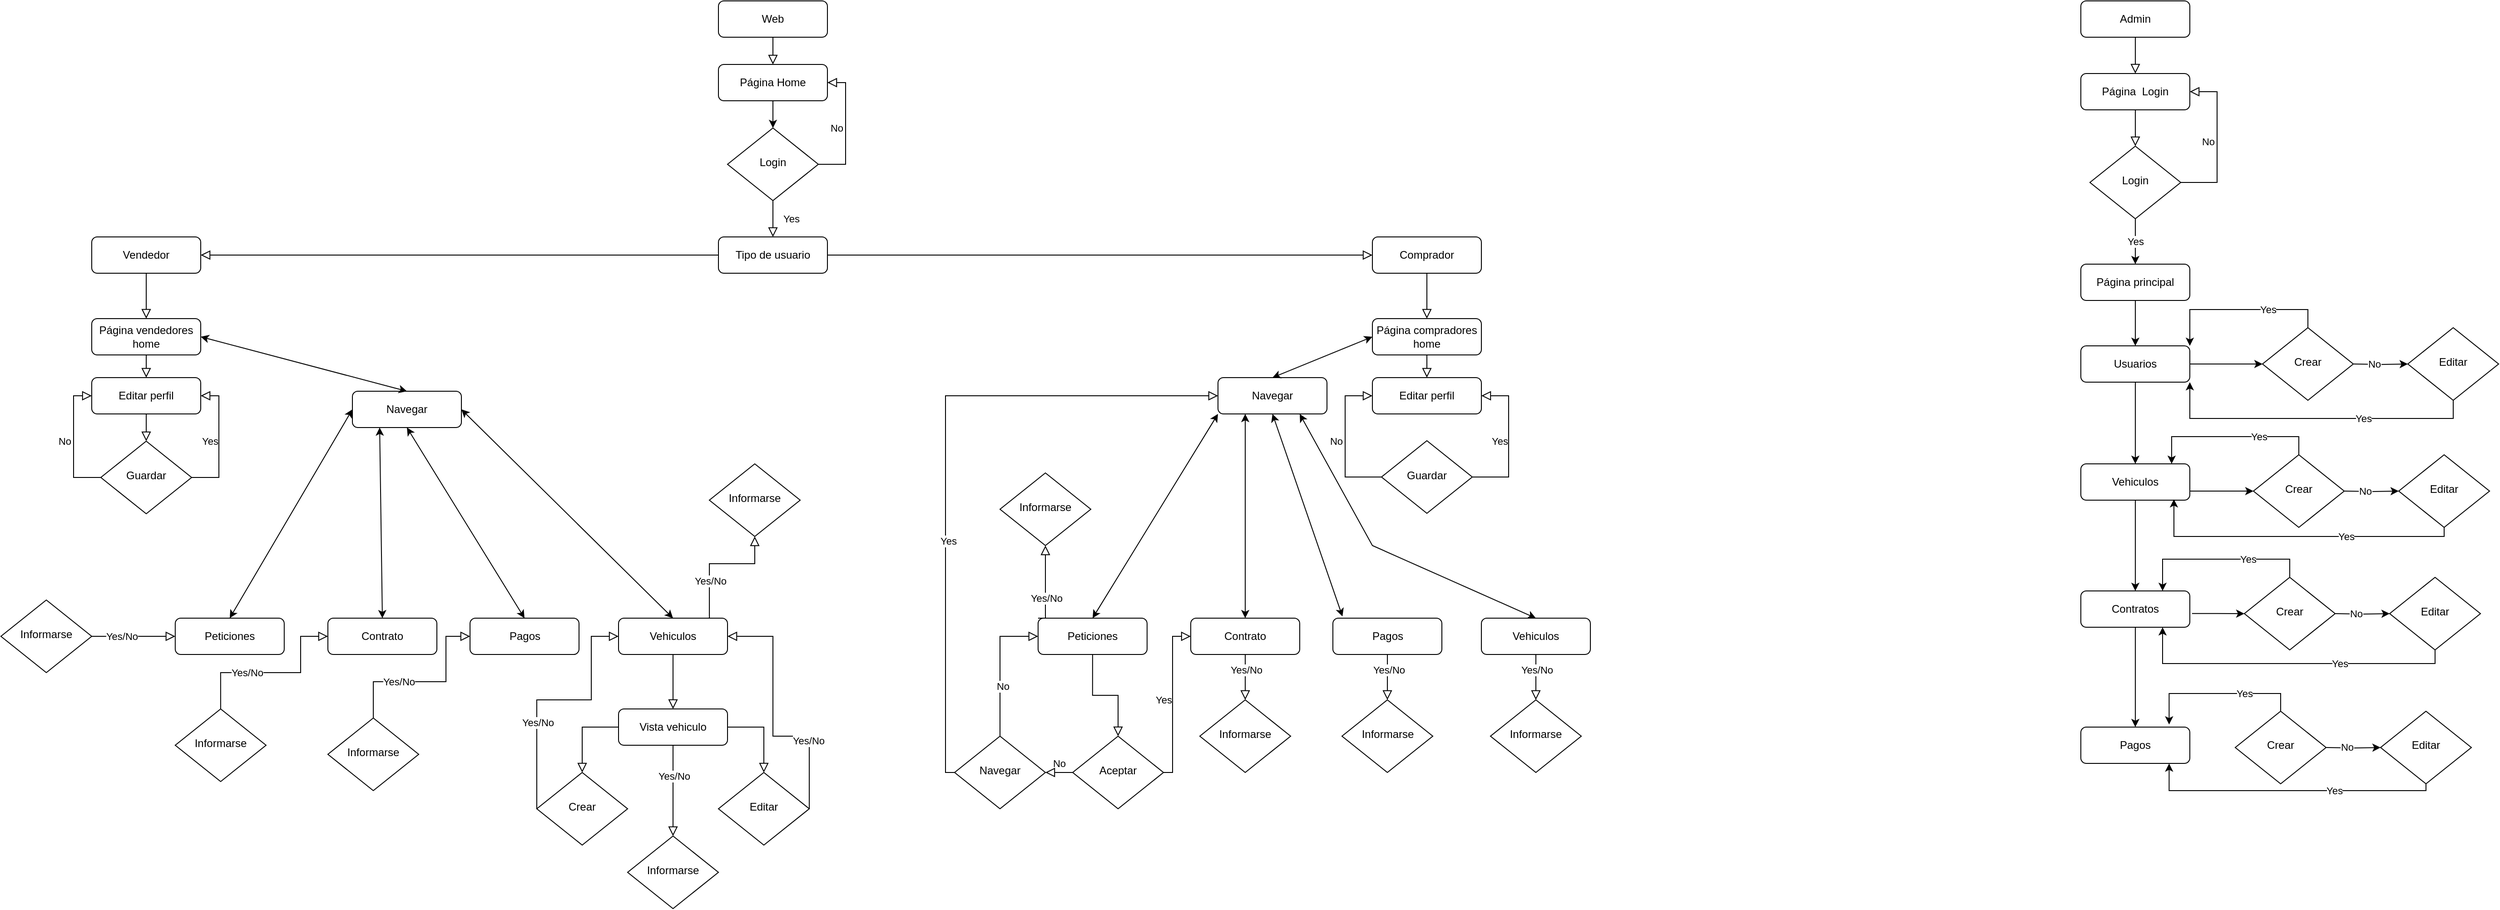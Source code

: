 <mxfile version="19.0.0" type="device"><diagram id="C5RBs43oDa-KdzZeNtuy" name="Page-1"><mxGraphModel dx="3072" dy="1360" grid="1" gridSize="10" guides="1" tooltips="1" connect="1" arrows="1" fold="1" page="1" pageScale="1" pageWidth="827" pageHeight="1169" math="0" shadow="0"><root><mxCell id="WIyWlLk6GJQsqaUBKTNV-0"/><mxCell id="WIyWlLk6GJQsqaUBKTNV-1" parent="WIyWlLk6GJQsqaUBKTNV-0"/><mxCell id="WIyWlLk6GJQsqaUBKTNV-2" value="" style="rounded=0;html=1;jettySize=auto;orthogonalLoop=1;fontSize=11;endArrow=block;endFill=0;endSize=8;strokeWidth=1;shadow=0;labelBackgroundColor=none;edgeStyle=orthogonalEdgeStyle;entryX=0.5;entryY=0;entryDx=0;entryDy=0;" parent="WIyWlLk6GJQsqaUBKTNV-1" source="WIyWlLk6GJQsqaUBKTNV-3" target="P2gaiAlF87GTBDlyhGv6-0" edge="1"><mxGeometry relative="1" as="geometry"><mxPoint x="-550" y="80" as="targetPoint"/><Array as="points"/></mxGeometry></mxCell><mxCell id="WIyWlLk6GJQsqaUBKTNV-3" value="Web" style="rounded=1;whiteSpace=wrap;html=1;fontSize=12;glass=0;strokeWidth=1;shadow=0;" parent="WIyWlLk6GJQsqaUBKTNV-1" vertex="1"><mxGeometry x="-830" y="60" width="120" height="40" as="geometry"/></mxCell><mxCell id="WIyWlLk6GJQsqaUBKTNV-4" value="Yes" style="rounded=0;html=1;jettySize=auto;orthogonalLoop=1;fontSize=11;endArrow=block;endFill=0;endSize=8;strokeWidth=1;shadow=0;labelBackgroundColor=none;edgeStyle=orthogonalEdgeStyle;entryX=0.5;entryY=0;entryDx=0;entryDy=0;" parent="WIyWlLk6GJQsqaUBKTNV-1" source="WIyWlLk6GJQsqaUBKTNV-6" target="WIyWlLk6GJQsqaUBKTNV-7" edge="1"><mxGeometry y="20" relative="1" as="geometry"><mxPoint as="offset"/></mxGeometry></mxCell><mxCell id="WIyWlLk6GJQsqaUBKTNV-5" value="No" style="edgeStyle=orthogonalEdgeStyle;rounded=0;html=1;jettySize=auto;orthogonalLoop=1;fontSize=11;endArrow=block;endFill=0;endSize=8;strokeWidth=1;shadow=0;labelBackgroundColor=none;exitX=1;exitY=0.5;exitDx=0;exitDy=0;entryX=1;entryY=0.5;entryDx=0;entryDy=0;" parent="WIyWlLk6GJQsqaUBKTNV-1" source="WIyWlLk6GJQsqaUBKTNV-6" target="P2gaiAlF87GTBDlyhGv6-0" edge="1"><mxGeometry y="10" relative="1" as="geometry"><mxPoint as="offset"/><mxPoint x="-560" y="160" as="targetPoint"/><Array as="points"><mxPoint x="-690" y="240"/><mxPoint x="-690" y="150"/></Array></mxGeometry></mxCell><mxCell id="WIyWlLk6GJQsqaUBKTNV-6" value="Login&lt;br&gt;" style="rhombus;whiteSpace=wrap;html=1;shadow=0;fontFamily=Helvetica;fontSize=12;align=center;strokeWidth=1;spacing=6;spacingTop=-4;" parent="WIyWlLk6GJQsqaUBKTNV-1" vertex="1"><mxGeometry x="-820" y="200" width="100" height="80" as="geometry"/></mxCell><mxCell id="WIyWlLk6GJQsqaUBKTNV-7" value="Tipo de usuario" style="rounded=1;whiteSpace=wrap;html=1;fontSize=12;glass=0;strokeWidth=1;shadow=0;" parent="WIyWlLk6GJQsqaUBKTNV-1" vertex="1"><mxGeometry x="-830" y="320" width="120" height="40" as="geometry"/></mxCell><mxCell id="WIyWlLk6GJQsqaUBKTNV-8" value="" style="rounded=0;html=1;jettySize=auto;orthogonalLoop=1;fontSize=11;endArrow=block;endFill=0;endSize=8;strokeWidth=1;shadow=0;labelBackgroundColor=none;edgeStyle=orthogonalEdgeStyle;" parent="WIyWlLk6GJQsqaUBKTNV-1" source="WIyWlLk6GJQsqaUBKTNV-7" target="WIyWlLk6GJQsqaUBKTNV-11" edge="1"><mxGeometry x="0.333" y="20" relative="1" as="geometry"><mxPoint as="offset"/><mxPoint x="-1220" y="340" as="sourcePoint"/></mxGeometry></mxCell><mxCell id="WIyWlLk6GJQsqaUBKTNV-9" value="" style="edgeStyle=orthogonalEdgeStyle;rounded=0;html=1;jettySize=auto;orthogonalLoop=1;fontSize=11;endArrow=block;endFill=0;endSize=8;strokeWidth=1;shadow=0;labelBackgroundColor=none;exitX=1;exitY=0.5;exitDx=0;exitDy=0;" parent="WIyWlLk6GJQsqaUBKTNV-1" source="WIyWlLk6GJQsqaUBKTNV-7" target="WIyWlLk6GJQsqaUBKTNV-12" edge="1"><mxGeometry y="10" relative="1" as="geometry"><mxPoint as="offset"/></mxGeometry></mxCell><mxCell id="WIyWlLk6GJQsqaUBKTNV-11" value="Vendedor" style="rounded=1;whiteSpace=wrap;html=1;fontSize=12;glass=0;strokeWidth=1;shadow=0;" parent="WIyWlLk6GJQsqaUBKTNV-1" vertex="1"><mxGeometry x="-1520" y="320" width="120" height="40" as="geometry"/></mxCell><mxCell id="WIyWlLk6GJQsqaUBKTNV-12" value="Comprador" style="rounded=1;whiteSpace=wrap;html=1;fontSize=12;glass=0;strokeWidth=1;shadow=0;" parent="WIyWlLk6GJQsqaUBKTNV-1" vertex="1"><mxGeometry x="-110" y="320" width="120" height="40" as="geometry"/></mxCell><mxCell id="P2gaiAlF87GTBDlyhGv6-0" value="Página Home" style="rounded=1;whiteSpace=wrap;html=1;fontSize=12;glass=0;strokeWidth=1;shadow=0;" parent="WIyWlLk6GJQsqaUBKTNV-1" vertex="1"><mxGeometry x="-830" y="130" width="120" height="40" as="geometry"/></mxCell><mxCell id="P2gaiAlF87GTBDlyhGv6-1" value="" style="endArrow=classic;html=1;rounded=0;exitX=0.5;exitY=1;exitDx=0;exitDy=0;entryX=0.5;entryY=0;entryDx=0;entryDy=0;" parent="WIyWlLk6GJQsqaUBKTNV-1" source="P2gaiAlF87GTBDlyhGv6-0" target="WIyWlLk6GJQsqaUBKTNV-6" edge="1"><mxGeometry width="50" height="50" relative="1" as="geometry"><mxPoint x="-600" y="150" as="sourcePoint"/><mxPoint x="-550" y="100" as="targetPoint"/></mxGeometry></mxCell><mxCell id="P2gaiAlF87GTBDlyhGv6-3" value="Página vendedores home" style="rounded=1;whiteSpace=wrap;html=1;fontSize=12;glass=0;strokeWidth=1;shadow=0;" parent="WIyWlLk6GJQsqaUBKTNV-1" vertex="1"><mxGeometry x="-1520" y="410" width="120" height="40" as="geometry"/></mxCell><mxCell id="P2gaiAlF87GTBDlyhGv6-4" value="Página compradores home" style="rounded=1;whiteSpace=wrap;html=1;fontSize=12;glass=0;strokeWidth=1;shadow=0;" parent="WIyWlLk6GJQsqaUBKTNV-1" vertex="1"><mxGeometry x="-110" y="410" width="120" height="40" as="geometry"/></mxCell><mxCell id="P2gaiAlF87GTBDlyhGv6-5" value="" style="edgeStyle=orthogonalEdgeStyle;rounded=0;html=1;jettySize=auto;orthogonalLoop=1;fontSize=11;endArrow=block;endFill=0;endSize=8;strokeWidth=1;shadow=0;labelBackgroundColor=none;exitX=0.5;exitY=1;exitDx=0;exitDy=0;" parent="WIyWlLk6GJQsqaUBKTNV-1" source="WIyWlLk6GJQsqaUBKTNV-12" target="P2gaiAlF87GTBDlyhGv6-4" edge="1"><mxGeometry y="10" relative="1" as="geometry"><mxPoint as="offset"/><mxPoint x="-190" y="360" as="sourcePoint"/><mxPoint x="-240" y="350" as="targetPoint"/></mxGeometry></mxCell><mxCell id="P2gaiAlF87GTBDlyhGv6-6" value="" style="edgeStyle=orthogonalEdgeStyle;rounded=0;html=1;jettySize=auto;orthogonalLoop=1;fontSize=11;endArrow=block;endFill=0;endSize=8;strokeWidth=1;shadow=0;labelBackgroundColor=none;exitX=0.5;exitY=1;exitDx=0;exitDy=0;entryX=0.5;entryY=0;entryDx=0;entryDy=0;" parent="WIyWlLk6GJQsqaUBKTNV-1" source="WIyWlLk6GJQsqaUBKTNV-11" target="P2gaiAlF87GTBDlyhGv6-3" edge="1"><mxGeometry y="10" relative="1" as="geometry"><mxPoint as="offset"/><mxPoint x="-990" y="370" as="sourcePoint"/><mxPoint x="-990" y="420" as="targetPoint"/></mxGeometry></mxCell><mxCell id="P2gaiAlF87GTBDlyhGv6-7" value="Editar perfil" style="rounded=1;whiteSpace=wrap;html=1;fontSize=12;glass=0;strokeWidth=1;shadow=0;" parent="WIyWlLk6GJQsqaUBKTNV-1" vertex="1"><mxGeometry x="-1520" y="475" width="120" height="40" as="geometry"/></mxCell><mxCell id="P2gaiAlF87GTBDlyhGv6-8" value="" style="edgeStyle=orthogonalEdgeStyle;rounded=0;html=1;jettySize=auto;orthogonalLoop=1;fontSize=11;endArrow=block;endFill=0;endSize=8;strokeWidth=1;shadow=0;labelBackgroundColor=none;entryX=0.5;entryY=0;entryDx=0;entryDy=0;exitX=0.5;exitY=1;exitDx=0;exitDy=0;" parent="WIyWlLk6GJQsqaUBKTNV-1" source="P2gaiAlF87GTBDlyhGv6-3" target="P2gaiAlF87GTBDlyhGv6-7" edge="1"><mxGeometry y="10" relative="1" as="geometry"><mxPoint as="offset"/><mxPoint x="-1310" y="460" as="sourcePoint"/><mxPoint x="-1300" y="420" as="targetPoint"/></mxGeometry></mxCell><mxCell id="P2gaiAlF87GTBDlyhGv6-9" value="Guardar" style="rhombus;whiteSpace=wrap;html=1;shadow=0;fontFamily=Helvetica;fontSize=12;align=center;strokeWidth=1;spacing=6;spacingTop=-4;" parent="WIyWlLk6GJQsqaUBKTNV-1" vertex="1"><mxGeometry x="-1510" y="545" width="100" height="80" as="geometry"/></mxCell><mxCell id="P2gaiAlF87GTBDlyhGv6-10" value="" style="edgeStyle=orthogonalEdgeStyle;rounded=0;html=1;jettySize=auto;orthogonalLoop=1;fontSize=11;endArrow=block;endFill=0;endSize=8;strokeWidth=1;shadow=0;labelBackgroundColor=none;entryX=0.5;entryY=0;entryDx=0;entryDy=0;exitX=0.5;exitY=1;exitDx=0;exitDy=0;" parent="WIyWlLk6GJQsqaUBKTNV-1" source="P2gaiAlF87GTBDlyhGv6-7" target="P2gaiAlF87GTBDlyhGv6-9" edge="1"><mxGeometry y="10" relative="1" as="geometry"><mxPoint as="offset"/><mxPoint x="-1450" y="445" as="sourcePoint"/><mxPoint x="-1450" y="485" as="targetPoint"/></mxGeometry></mxCell><mxCell id="P2gaiAlF87GTBDlyhGv6-11" value="Yes" style="edgeStyle=orthogonalEdgeStyle;rounded=0;html=1;jettySize=auto;orthogonalLoop=1;fontSize=11;endArrow=block;endFill=0;endSize=8;strokeWidth=1;shadow=0;labelBackgroundColor=none;exitX=1;exitY=0.5;exitDx=0;exitDy=0;entryX=1;entryY=0.5;entryDx=0;entryDy=0;" parent="WIyWlLk6GJQsqaUBKTNV-1" source="P2gaiAlF87GTBDlyhGv6-9" target="P2gaiAlF87GTBDlyhGv6-7" edge="1"><mxGeometry y="10" relative="1" as="geometry"><mxPoint as="offset"/><mxPoint x="-1440" y="455" as="sourcePoint"/><mxPoint x="-1350" y="520" as="targetPoint"/><Array as="points"><mxPoint x="-1380" y="585"/><mxPoint x="-1380" y="495"/></Array></mxGeometry></mxCell><mxCell id="P2gaiAlF87GTBDlyhGv6-12" value="No" style="edgeStyle=orthogonalEdgeStyle;rounded=0;html=1;jettySize=auto;orthogonalLoop=1;fontSize=11;endArrow=block;endFill=0;endSize=8;strokeWidth=1;shadow=0;labelBackgroundColor=none;exitX=0;exitY=0.5;exitDx=0;exitDy=0;entryX=0;entryY=0.5;entryDx=0;entryDy=0;" parent="WIyWlLk6GJQsqaUBKTNV-1" source="P2gaiAlF87GTBDlyhGv6-9" target="P2gaiAlF87GTBDlyhGv6-7" edge="1"><mxGeometry y="10" relative="1" as="geometry"><mxPoint as="offset"/><mxPoint x="-1400" y="595" as="sourcePoint"/><mxPoint x="-1540" y="520" as="targetPoint"/><Array as="points"><mxPoint x="-1540" y="585"/><mxPoint x="-1540" y="495"/></Array></mxGeometry></mxCell><mxCell id="P2gaiAlF87GTBDlyhGv6-13" value="Navegar" style="rounded=1;whiteSpace=wrap;html=1;fontSize=12;glass=0;strokeWidth=1;shadow=0;" parent="WIyWlLk6GJQsqaUBKTNV-1" vertex="1"><mxGeometry x="-1233" y="490" width="120" height="40" as="geometry"/></mxCell><mxCell id="P2gaiAlF87GTBDlyhGv6-15" value="Editar perfil" style="rounded=1;whiteSpace=wrap;html=1;fontSize=12;glass=0;strokeWidth=1;shadow=0;" parent="WIyWlLk6GJQsqaUBKTNV-1" vertex="1"><mxGeometry x="-110" y="475" width="120" height="40" as="geometry"/></mxCell><mxCell id="P2gaiAlF87GTBDlyhGv6-16" value="" style="edgeStyle=orthogonalEdgeStyle;rounded=0;html=1;jettySize=auto;orthogonalLoop=1;fontSize=11;endArrow=block;endFill=0;endSize=8;strokeWidth=1;shadow=0;labelBackgroundColor=none;entryX=0.5;entryY=0;entryDx=0;entryDy=0;exitX=0.5;exitY=1;exitDx=0;exitDy=0;" parent="WIyWlLk6GJQsqaUBKTNV-1" source="P2gaiAlF87GTBDlyhGv6-4" target="P2gaiAlF87GTBDlyhGv6-15" edge="1"><mxGeometry y="10" relative="1" as="geometry"><mxPoint as="offset"/><mxPoint x="-580" y="440" as="sourcePoint"/><mxPoint x="-470" y="485" as="targetPoint"/></mxGeometry></mxCell><mxCell id="P2gaiAlF87GTBDlyhGv6-17" value="Guardar" style="rhombus;whiteSpace=wrap;html=1;shadow=0;fontFamily=Helvetica;fontSize=12;align=center;strokeWidth=1;spacing=6;spacingTop=-4;" parent="WIyWlLk6GJQsqaUBKTNV-1" vertex="1"><mxGeometry x="-100" y="544.5" width="100" height="80" as="geometry"/></mxCell><mxCell id="P2gaiAlF87GTBDlyhGv6-18" value="Yes" style="edgeStyle=orthogonalEdgeStyle;rounded=0;html=1;jettySize=auto;orthogonalLoop=1;fontSize=11;endArrow=block;endFill=0;endSize=8;strokeWidth=1;shadow=0;labelBackgroundColor=none;exitX=1;exitY=0.5;exitDx=0;exitDy=0;entryX=1;entryY=0.5;entryDx=0;entryDy=0;" parent="WIyWlLk6GJQsqaUBKTNV-1" source="P2gaiAlF87GTBDlyhGv6-17" target="P2gaiAlF87GTBDlyhGv6-15" edge="1"><mxGeometry y="10" relative="1" as="geometry"><mxPoint as="offset"/><mxPoint x="-30" y="590" as="sourcePoint"/><mxPoint x="-10" y="500" as="targetPoint"/><Array as="points"><mxPoint x="40" y="585"/><mxPoint x="40" y="495"/></Array></mxGeometry></mxCell><mxCell id="P2gaiAlF87GTBDlyhGv6-19" value="No" style="edgeStyle=orthogonalEdgeStyle;rounded=0;html=1;jettySize=auto;orthogonalLoop=1;fontSize=11;endArrow=block;endFill=0;endSize=8;strokeWidth=1;shadow=0;labelBackgroundColor=none;exitX=0;exitY=0.5;exitDx=0;exitDy=0;entryX=0;entryY=0.5;entryDx=0;entryDy=0;" parent="WIyWlLk6GJQsqaUBKTNV-1" source="P2gaiAlF87GTBDlyhGv6-17" target="P2gaiAlF87GTBDlyhGv6-15" edge="1"><mxGeometry y="10" relative="1" as="geometry"><mxPoint as="offset"/><mxPoint x="-690" y="595" as="sourcePoint"/><mxPoint x="-700" y="505" as="targetPoint"/><Array as="points"><mxPoint x="-140" y="585"/><mxPoint x="-140" y="495"/></Array></mxGeometry></mxCell><mxCell id="P2gaiAlF87GTBDlyhGv6-20" value="Navegar" style="rounded=1;whiteSpace=wrap;html=1;fontSize=12;glass=0;strokeWidth=1;shadow=0;" parent="WIyWlLk6GJQsqaUBKTNV-1" vertex="1"><mxGeometry x="-280" y="475" width="120" height="40" as="geometry"/></mxCell><mxCell id="P2gaiAlF87GTBDlyhGv6-22" value="Peticiones" style="rounded=1;whiteSpace=wrap;html=1;fontSize=12;glass=0;strokeWidth=1;shadow=0;" parent="WIyWlLk6GJQsqaUBKTNV-1" vertex="1"><mxGeometry x="-1428.06" y="740" width="120" height="40" as="geometry"/></mxCell><mxCell id="P2gaiAlF87GTBDlyhGv6-23" value="Contrato" style="rounded=1;whiteSpace=wrap;html=1;fontSize=12;glass=0;strokeWidth=1;shadow=0;" parent="WIyWlLk6GJQsqaUBKTNV-1" vertex="1"><mxGeometry x="-1260" y="740" width="120" height="40" as="geometry"/></mxCell><mxCell id="P2gaiAlF87GTBDlyhGv6-24" value="Pagos" style="rounded=1;whiteSpace=wrap;html=1;fontSize=12;glass=0;strokeWidth=1;shadow=0;" parent="WIyWlLk6GJQsqaUBKTNV-1" vertex="1"><mxGeometry x="-1103.5" y="740" width="120" height="40" as="geometry"/></mxCell><mxCell id="P2gaiAlF87GTBDlyhGv6-25" value="Vehiculos" style="rounded=1;whiteSpace=wrap;html=1;fontSize=12;glass=0;strokeWidth=1;shadow=0;" parent="WIyWlLk6GJQsqaUBKTNV-1" vertex="1"><mxGeometry x="-940" y="740" width="120" height="40" as="geometry"/></mxCell><mxCell id="P2gaiAlF87GTBDlyhGv6-47" value="Vista vehiculo" style="rounded=1;whiteSpace=wrap;html=1;fontSize=12;glass=0;strokeWidth=1;shadow=0;" parent="WIyWlLk6GJQsqaUBKTNV-1" vertex="1"><mxGeometry x="-940" y="840" width="120" height="40" as="geometry"/></mxCell><mxCell id="P2gaiAlF87GTBDlyhGv6-49" value="" style="edgeStyle=orthogonalEdgeStyle;rounded=0;html=1;jettySize=auto;orthogonalLoop=1;fontSize=11;endArrow=block;endFill=0;endSize=8;strokeWidth=1;shadow=0;labelBackgroundColor=none;exitX=1;exitY=0.5;exitDx=0;exitDy=0;entryX=0.5;entryY=0;entryDx=0;entryDy=0;" parent="WIyWlLk6GJQsqaUBKTNV-1" source="P2gaiAlF87GTBDlyhGv6-47" target="P2gaiAlF87GTBDlyhGv6-52" edge="1"><mxGeometry y="10" relative="1" as="geometry"><mxPoint as="offset"/><mxPoint x="-1163" y="540" as="sourcePoint"/><mxPoint x="-780" y="940" as="targetPoint"/><Array as="points"><mxPoint x="-780" y="860"/></Array></mxGeometry></mxCell><mxCell id="P2gaiAlF87GTBDlyhGv6-50" value="" style="edgeStyle=orthogonalEdgeStyle;rounded=0;html=1;jettySize=auto;orthogonalLoop=1;fontSize=11;endArrow=block;endFill=0;endSize=8;strokeWidth=1;shadow=0;labelBackgroundColor=none;entryX=0.5;entryY=0;entryDx=0;entryDy=0;exitX=0.5;exitY=1;exitDx=0;exitDy=0;" parent="WIyWlLk6GJQsqaUBKTNV-1" source="P2gaiAlF87GTBDlyhGv6-25" target="P2gaiAlF87GTBDlyhGv6-47" edge="1"><mxGeometry y="10" relative="1" as="geometry"><mxPoint as="offset"/><mxPoint x="-810" y="770" as="sourcePoint"/><mxPoint x="-720" y="850" as="targetPoint"/><Array as="points"><mxPoint x="-880" y="800"/><mxPoint x="-880" y="800"/></Array></mxGeometry></mxCell><mxCell id="P2gaiAlF87GTBDlyhGv6-51" value="" style="edgeStyle=orthogonalEdgeStyle;rounded=0;html=1;jettySize=auto;orthogonalLoop=1;fontSize=11;endArrow=block;endFill=0;endSize=8;strokeWidth=1;shadow=0;labelBackgroundColor=none;entryX=0.5;entryY=0;entryDx=0;entryDy=0;exitX=0;exitY=0.5;exitDx=0;exitDy=0;" parent="WIyWlLk6GJQsqaUBKTNV-1" source="P2gaiAlF87GTBDlyhGv6-47" target="P2gaiAlF87GTBDlyhGv6-55" edge="1"><mxGeometry y="10" relative="1" as="geometry"><mxPoint as="offset"/><mxPoint x="-870" y="790" as="sourcePoint"/><mxPoint x="-980" y="930" as="targetPoint"/><Array as="points"><mxPoint x="-980" y="860"/></Array></mxGeometry></mxCell><mxCell id="P2gaiAlF87GTBDlyhGv6-52" value="Editar" style="rhombus;whiteSpace=wrap;html=1;shadow=0;fontFamily=Helvetica;fontSize=12;align=center;strokeWidth=1;spacing=6;spacingTop=-4;" parent="WIyWlLk6GJQsqaUBKTNV-1" vertex="1"><mxGeometry x="-830" y="910" width="100" height="80" as="geometry"/></mxCell><mxCell id="P2gaiAlF87GTBDlyhGv6-55" value="Crear" style="rhombus;whiteSpace=wrap;html=1;shadow=0;fontFamily=Helvetica;fontSize=12;align=center;strokeWidth=1;spacing=6;spacingTop=-4;" parent="WIyWlLk6GJQsqaUBKTNV-1" vertex="1"><mxGeometry x="-1030" y="910" width="100" height="80" as="geometry"/></mxCell><mxCell id="P2gaiAlF87GTBDlyhGv6-58" value="" style="edgeStyle=orthogonalEdgeStyle;rounded=0;html=1;jettySize=auto;orthogonalLoop=1;fontSize=11;endArrow=block;endFill=0;endSize=8;strokeWidth=1;shadow=0;labelBackgroundColor=none;entryX=0;entryY=0.5;entryDx=0;entryDy=0;exitX=0;exitY=0.5;exitDx=0;exitDy=0;" parent="WIyWlLk6GJQsqaUBKTNV-1" source="P2gaiAlF87GTBDlyhGv6-55" target="P2gaiAlF87GTBDlyhGv6-25" edge="1"><mxGeometry y="10" relative="1" as="geometry"><mxPoint as="offset"/><mxPoint x="-930" y="870" as="sourcePoint"/><mxPoint x="-970" y="920" as="targetPoint"/><Array as="points"><mxPoint x="-1030" y="830"/><mxPoint x="-970" y="830"/><mxPoint x="-970" y="760"/></Array></mxGeometry></mxCell><mxCell id="P2gaiAlF87GTBDlyhGv6-59" value="Yes/No" style="edgeLabel;html=1;align=center;verticalAlign=middle;resizable=0;points=[];" parent="P2gaiAlF87GTBDlyhGv6-58" vertex="1" connectable="0"><mxGeometry x="-0.318" relative="1" as="geometry"><mxPoint x="1" as="offset"/></mxGeometry></mxCell><mxCell id="P2gaiAlF87GTBDlyhGv6-60" value="" style="edgeStyle=orthogonalEdgeStyle;rounded=0;html=1;jettySize=auto;orthogonalLoop=1;fontSize=11;endArrow=block;endFill=0;endSize=8;strokeWidth=1;shadow=0;labelBackgroundColor=none;exitX=1;exitY=0.5;exitDx=0;exitDy=0;" parent="WIyWlLk6GJQsqaUBKTNV-1" source="P2gaiAlF87GTBDlyhGv6-52" target="P2gaiAlF87GTBDlyhGv6-25" edge="1"><mxGeometry y="10" relative="1" as="geometry"><mxPoint as="offset"/><mxPoint x="-810" y="870" as="sourcePoint"/><mxPoint x="-770" y="920" as="targetPoint"/><Array as="points"><mxPoint x="-730" y="870"/><mxPoint x="-770" y="870"/><mxPoint x="-770" y="760"/></Array></mxGeometry></mxCell><mxCell id="P2gaiAlF87GTBDlyhGv6-61" value="Yes/No" style="edgeLabel;html=1;align=center;verticalAlign=middle;resizable=0;points=[];" parent="P2gaiAlF87GTBDlyhGv6-60" vertex="1" connectable="0"><mxGeometry x="-0.462" y="1" relative="1" as="geometry"><mxPoint as="offset"/></mxGeometry></mxCell><mxCell id="P2gaiAlF87GTBDlyhGv6-63" value="Peticiones" style="rounded=1;whiteSpace=wrap;html=1;fontSize=12;glass=0;strokeWidth=1;shadow=0;" parent="WIyWlLk6GJQsqaUBKTNV-1" vertex="1"><mxGeometry x="-478.06" y="740" width="120" height="40" as="geometry"/></mxCell><mxCell id="P2gaiAlF87GTBDlyhGv6-64" value="Contrato" style="rounded=1;whiteSpace=wrap;html=1;fontSize=12;glass=0;strokeWidth=1;shadow=0;" parent="WIyWlLk6GJQsqaUBKTNV-1" vertex="1"><mxGeometry x="-310" y="740" width="120" height="40" as="geometry"/></mxCell><mxCell id="P2gaiAlF87GTBDlyhGv6-65" value="Pagos" style="rounded=1;whiteSpace=wrap;html=1;fontSize=12;glass=0;strokeWidth=1;shadow=0;" parent="WIyWlLk6GJQsqaUBKTNV-1" vertex="1"><mxGeometry x="-153.5" y="740" width="120" height="40" as="geometry"/></mxCell><mxCell id="P2gaiAlF87GTBDlyhGv6-66" value="Vehiculos" style="rounded=1;whiteSpace=wrap;html=1;fontSize=12;glass=0;strokeWidth=1;shadow=0;" parent="WIyWlLk6GJQsqaUBKTNV-1" vertex="1"><mxGeometry x="10" y="740" width="120" height="40" as="geometry"/></mxCell><mxCell id="P2gaiAlF87GTBDlyhGv6-88" value="Aceptar" style="rhombus;whiteSpace=wrap;html=1;shadow=0;fontFamily=Helvetica;fontSize=12;align=center;strokeWidth=1;spacing=6;spacingTop=-4;" parent="WIyWlLk6GJQsqaUBKTNV-1" vertex="1"><mxGeometry x="-440.0" y="870" width="100" height="80" as="geometry"/></mxCell><mxCell id="P2gaiAlF87GTBDlyhGv6-89" value="No" style="edgeStyle=orthogonalEdgeStyle;rounded=0;html=1;jettySize=auto;orthogonalLoop=1;fontSize=11;endArrow=block;endFill=0;endSize=8;strokeWidth=1;shadow=0;labelBackgroundColor=none;exitX=0;exitY=0.5;exitDx=0;exitDy=0;" parent="WIyWlLk6GJQsqaUBKTNV-1" source="P2gaiAlF87GTBDlyhGv6-88" target="P2gaiAlF87GTBDlyhGv6-90" edge="1"><mxGeometry y="10" relative="1" as="geometry"><mxPoint as="offset"/><mxPoint x="-358.06" y="840" as="sourcePoint"/><mxPoint x="-358.06" y="880" as="targetPoint"/><Array as="points"/></mxGeometry></mxCell><mxCell id="P2gaiAlF87GTBDlyhGv6-90" value="Navegar" style="rhombus;whiteSpace=wrap;html=1;shadow=0;fontFamily=Helvetica;fontSize=12;align=center;strokeWidth=1;spacing=6;spacingTop=-4;" parent="WIyWlLk6GJQsqaUBKTNV-1" vertex="1"><mxGeometry x="-570" y="870" width="100" height="80" as="geometry"/></mxCell><mxCell id="P2gaiAlF87GTBDlyhGv6-91" value="" style="edgeStyle=orthogonalEdgeStyle;rounded=0;html=1;jettySize=auto;orthogonalLoop=1;fontSize=11;endArrow=block;endFill=0;endSize=8;strokeWidth=1;shadow=0;labelBackgroundColor=none;exitX=0.5;exitY=1;exitDx=0;exitDy=0;" parent="WIyWlLk6GJQsqaUBKTNV-1" source="P2gaiAlF87GTBDlyhGv6-63" target="P2gaiAlF87GTBDlyhGv6-88" edge="1"><mxGeometry y="10" relative="1" as="geometry"><mxPoint as="offset"/><mxPoint x="-210" y="525" as="sourcePoint"/><mxPoint x="-408.06" y="750" as="targetPoint"/></mxGeometry></mxCell><mxCell id="P2gaiAlF87GTBDlyhGv6-92" value="" style="edgeStyle=orthogonalEdgeStyle;rounded=0;html=1;jettySize=auto;orthogonalLoop=1;fontSize=11;endArrow=block;endFill=0;endSize=8;strokeWidth=1;shadow=0;labelBackgroundColor=none;exitX=0;exitY=0.5;exitDx=0;exitDy=0;entryX=0;entryY=0.5;entryDx=0;entryDy=0;" parent="WIyWlLk6GJQsqaUBKTNV-1" source="P2gaiAlF87GTBDlyhGv6-90" target="P2gaiAlF87GTBDlyhGv6-20" edge="1"><mxGeometry y="10" relative="1" as="geometry"><mxPoint as="offset"/><mxPoint x="-518.06" y="640" as="sourcePoint"/><mxPoint x="-420" y="590" as="targetPoint"/><Array as="points"><mxPoint x="-580" y="910"/><mxPoint x="-580" y="495"/></Array></mxGeometry></mxCell><mxCell id="P2gaiAlF87GTBDlyhGv6-93" value="Yes" style="edgeLabel;html=1;align=center;verticalAlign=middle;resizable=0;points=[];" parent="P2gaiAlF87GTBDlyhGv6-92" vertex="1" connectable="0"><mxGeometry x="-0.265" y="-3" relative="1" as="geometry"><mxPoint y="1" as="offset"/></mxGeometry></mxCell><mxCell id="P2gaiAlF87GTBDlyhGv6-94" value="" style="edgeStyle=orthogonalEdgeStyle;rounded=0;html=1;jettySize=auto;orthogonalLoop=1;fontSize=11;endArrow=block;endFill=0;endSize=8;strokeWidth=1;shadow=0;labelBackgroundColor=none;exitX=0.5;exitY=0;exitDx=0;exitDy=0;entryX=0;entryY=0.5;entryDx=0;entryDy=0;" parent="WIyWlLk6GJQsqaUBKTNV-1" source="P2gaiAlF87GTBDlyhGv6-90" target="P2gaiAlF87GTBDlyhGv6-63" edge="1"><mxGeometry y="10" relative="1" as="geometry"><mxPoint as="offset"/><mxPoint x="-560" y="920" as="sourcePoint"/><mxPoint x="-270" y="505" as="targetPoint"/><Array as="points"><mxPoint x="-520" y="760"/></Array></mxGeometry></mxCell><mxCell id="P2gaiAlF87GTBDlyhGv6-95" value="No" style="edgeLabel;html=1;align=center;verticalAlign=middle;resizable=0;points=[];" parent="P2gaiAlF87GTBDlyhGv6-94" vertex="1" connectable="0"><mxGeometry x="-0.265" y="-3" relative="1" as="geometry"><mxPoint y="1" as="offset"/></mxGeometry></mxCell><mxCell id="P2gaiAlF87GTBDlyhGv6-96" value="Yes" style="edgeStyle=orthogonalEdgeStyle;rounded=0;html=1;jettySize=auto;orthogonalLoop=1;fontSize=11;endArrow=block;endFill=0;endSize=8;strokeWidth=1;shadow=0;labelBackgroundColor=none;entryX=0;entryY=0.5;entryDx=0;entryDy=0;exitX=1;exitY=0.5;exitDx=0;exitDy=0;" parent="WIyWlLk6GJQsqaUBKTNV-1" source="P2gaiAlF87GTBDlyhGv6-88" target="P2gaiAlF87GTBDlyhGv6-64" edge="1"><mxGeometry y="10" relative="1" as="geometry"><mxPoint as="offset"/><mxPoint x="-1318.06" y="870" as="sourcePoint"/><mxPoint x="-1250" y="770" as="targetPoint"/><Array as="points"><mxPoint x="-330" y="910"/><mxPoint x="-330" y="760"/></Array></mxGeometry></mxCell><mxCell id="P2gaiAlF87GTBDlyhGv6-98" value="" style="endArrow=classic;startArrow=classic;html=1;rounded=0;exitX=0.5;exitY=0;exitDx=0;exitDy=0;entryX=0.25;entryY=1;entryDx=0;entryDy=0;" parent="WIyWlLk6GJQsqaUBKTNV-1" source="P2gaiAlF87GTBDlyhGv6-23" target="P2gaiAlF87GTBDlyhGv6-13" edge="1"><mxGeometry width="50" height="50" relative="1" as="geometry"><mxPoint x="-970" y="800" as="sourcePoint"/><mxPoint x="-920" y="750" as="targetPoint"/></mxGeometry></mxCell><mxCell id="P2gaiAlF87GTBDlyhGv6-99" value="" style="endArrow=classic;startArrow=classic;html=1;rounded=0;exitX=0.5;exitY=0;exitDx=0;exitDy=0;entryX=0.5;entryY=1;entryDx=0;entryDy=0;" parent="WIyWlLk6GJQsqaUBKTNV-1" source="P2gaiAlF87GTBDlyhGv6-24" target="P2gaiAlF87GTBDlyhGv6-13" edge="1"><mxGeometry width="50" height="50" relative="1" as="geometry"><mxPoint x="-1190" y="750" as="sourcePoint"/><mxPoint x="-1163" y="540" as="targetPoint"/></mxGeometry></mxCell><mxCell id="P2gaiAlF87GTBDlyhGv6-100" value="" style="endArrow=classic;startArrow=classic;html=1;rounded=0;exitX=0.5;exitY=0;exitDx=0;exitDy=0;entryX=1;entryY=0.5;entryDx=0;entryDy=0;" parent="WIyWlLk6GJQsqaUBKTNV-1" source="P2gaiAlF87GTBDlyhGv6-25" target="P2gaiAlF87GTBDlyhGv6-13" edge="1"><mxGeometry width="50" height="50" relative="1" as="geometry"><mxPoint x="-1033.5" y="750" as="sourcePoint"/><mxPoint x="-1163" y="540" as="targetPoint"/></mxGeometry></mxCell><mxCell id="P2gaiAlF87GTBDlyhGv6-101" value="" style="endArrow=classic;startArrow=classic;html=1;rounded=0;exitX=0.5;exitY=0;exitDx=0;exitDy=0;entryX=0;entryY=0.5;entryDx=0;entryDy=0;" parent="WIyWlLk6GJQsqaUBKTNV-1" source="P2gaiAlF87GTBDlyhGv6-22" target="P2gaiAlF87GTBDlyhGv6-13" edge="1"><mxGeometry width="50" height="50" relative="1" as="geometry"><mxPoint x="-870" y="750" as="sourcePoint"/><mxPoint x="-1163" y="540" as="targetPoint"/></mxGeometry></mxCell><mxCell id="P2gaiAlF87GTBDlyhGv6-102" value="" style="endArrow=classic;startArrow=classic;html=1;rounded=0;exitX=0.5;exitY=0;exitDx=0;exitDy=0;entryX=1;entryY=0.5;entryDx=0;entryDy=0;" parent="WIyWlLk6GJQsqaUBKTNV-1" source="P2gaiAlF87GTBDlyhGv6-13" target="P2gaiAlF87GTBDlyhGv6-3" edge="1"><mxGeometry width="50" height="50" relative="1" as="geometry"><mxPoint x="-870" y="750" as="sourcePoint"/><mxPoint x="-1103" y="520" as="targetPoint"/></mxGeometry></mxCell><mxCell id="P2gaiAlF87GTBDlyhGv6-103" value="" style="endArrow=classic;startArrow=classic;html=1;rounded=0;exitX=0.5;exitY=0;exitDx=0;exitDy=0;entryX=0;entryY=0.5;entryDx=0;entryDy=0;" parent="WIyWlLk6GJQsqaUBKTNV-1" source="P2gaiAlF87GTBDlyhGv6-20" target="P2gaiAlF87GTBDlyhGv6-4" edge="1"><mxGeometry width="50" height="50" relative="1" as="geometry"><mxPoint x="-1163" y="500" as="sourcePoint"/><mxPoint x="-1390" y="440" as="targetPoint"/></mxGeometry></mxCell><mxCell id="P2gaiAlF87GTBDlyhGv6-104" value="" style="endArrow=classic;startArrow=classic;html=1;rounded=0;entryX=0;entryY=1;entryDx=0;entryDy=0;exitX=0.5;exitY=0;exitDx=0;exitDy=0;" parent="WIyWlLk6GJQsqaUBKTNV-1" source="P2gaiAlF87GTBDlyhGv6-63" target="P2gaiAlF87GTBDlyhGv6-20" edge="1"><mxGeometry width="50" height="50" relative="1" as="geometry"><mxPoint x="-610" y="680" as="sourcePoint"/><mxPoint x="-560" y="630" as="targetPoint"/></mxGeometry></mxCell><mxCell id="P2gaiAlF87GTBDlyhGv6-105" value="" style="endArrow=classic;startArrow=classic;html=1;rounded=0;entryX=0.25;entryY=1;entryDx=0;entryDy=0;exitX=0.5;exitY=0;exitDx=0;exitDy=0;" parent="WIyWlLk6GJQsqaUBKTNV-1" source="P2gaiAlF87GTBDlyhGv6-64" target="P2gaiAlF87GTBDlyhGv6-20" edge="1"><mxGeometry width="50" height="50" relative="1" as="geometry"><mxPoint x="-408.06" y="750" as="sourcePoint"/><mxPoint x="-270" y="525" as="targetPoint"/></mxGeometry></mxCell><mxCell id="P2gaiAlF87GTBDlyhGv6-106" value="" style="endArrow=classic;startArrow=classic;html=1;rounded=0;entryX=0.5;entryY=1;entryDx=0;entryDy=0;exitX=0.088;exitY=-0.047;exitDx=0;exitDy=0;exitPerimeter=0;" parent="WIyWlLk6GJQsqaUBKTNV-1" source="P2gaiAlF87GTBDlyhGv6-65" target="P2gaiAlF87GTBDlyhGv6-20" edge="1"><mxGeometry width="50" height="50" relative="1" as="geometry"><mxPoint x="-240" y="750" as="sourcePoint"/><mxPoint x="-240" y="525" as="targetPoint"/></mxGeometry></mxCell><mxCell id="P2gaiAlF87GTBDlyhGv6-107" value="" style="endArrow=classic;startArrow=classic;html=1;rounded=0;entryX=0.75;entryY=1;entryDx=0;entryDy=0;exitX=0.5;exitY=0;exitDx=0;exitDy=0;" parent="WIyWlLk6GJQsqaUBKTNV-1" source="P2gaiAlF87GTBDlyhGv6-66" target="P2gaiAlF87GTBDlyhGv6-20" edge="1"><mxGeometry width="50" height="50" relative="1" as="geometry"><mxPoint x="-132.94" y="748.12" as="sourcePoint"/><mxPoint x="-210" y="525" as="targetPoint"/><Array as="points"><mxPoint x="-110" y="660"/></Array></mxGeometry></mxCell><mxCell id="P2gaiAlF87GTBDlyhGv6-108" value="Informarse" style="rhombus;whiteSpace=wrap;html=1;shadow=0;fontFamily=Helvetica;fontSize=12;align=center;strokeWidth=1;spacing=6;spacingTop=-4;" parent="WIyWlLk6GJQsqaUBKTNV-1" vertex="1"><mxGeometry x="-1620" y="720" width="100" height="80" as="geometry"/></mxCell><mxCell id="P2gaiAlF87GTBDlyhGv6-109" value="" style="edgeStyle=orthogonalEdgeStyle;rounded=0;html=1;jettySize=auto;orthogonalLoop=1;fontSize=11;endArrow=block;endFill=0;endSize=8;strokeWidth=1;shadow=0;labelBackgroundColor=none;entryX=0;entryY=0.5;entryDx=0;entryDy=0;exitX=1;exitY=0.5;exitDx=0;exitDy=0;" parent="WIyWlLk6GJQsqaUBKTNV-1" source="P2gaiAlF87GTBDlyhGv6-108" target="P2gaiAlF87GTBDlyhGv6-22" edge="1"><mxGeometry y="10" relative="1" as="geometry"><mxPoint as="offset"/><mxPoint x="-1020" y="960" as="sourcePoint"/><mxPoint x="-930" y="770" as="targetPoint"/><Array as="points"><mxPoint x="-1470" y="760"/><mxPoint x="-1470" y="760"/></Array></mxGeometry></mxCell><mxCell id="P2gaiAlF87GTBDlyhGv6-110" value="Yes/No" style="edgeLabel;html=1;align=center;verticalAlign=middle;resizable=0;points=[];" parent="P2gaiAlF87GTBDlyhGv6-109" vertex="1" connectable="0"><mxGeometry x="-0.318" relative="1" as="geometry"><mxPoint x="1" as="offset"/></mxGeometry></mxCell><mxCell id="P2gaiAlF87GTBDlyhGv6-111" value="Informarse" style="rhombus;whiteSpace=wrap;html=1;shadow=0;fontFamily=Helvetica;fontSize=12;align=center;strokeWidth=1;spacing=6;spacingTop=-4;" parent="WIyWlLk6GJQsqaUBKTNV-1" vertex="1"><mxGeometry x="-1428.06" y="840" width="100" height="80" as="geometry"/></mxCell><mxCell id="P2gaiAlF87GTBDlyhGv6-113" value="" style="edgeStyle=orthogonalEdgeStyle;rounded=0;html=1;jettySize=auto;orthogonalLoop=1;fontSize=11;endArrow=block;endFill=0;endSize=8;strokeWidth=1;shadow=0;labelBackgroundColor=none;entryX=0;entryY=0.5;entryDx=0;entryDy=0;exitX=0.5;exitY=0;exitDx=0;exitDy=0;" parent="WIyWlLk6GJQsqaUBKTNV-1" source="P2gaiAlF87GTBDlyhGv6-111" target="P2gaiAlF87GTBDlyhGv6-23" edge="1"><mxGeometry y="10" relative="1" as="geometry"><mxPoint as="offset"/><mxPoint x="-1510" y="770" as="sourcePoint"/><mxPoint x="-1418.06" y="770" as="targetPoint"/><Array as="points"><mxPoint x="-1378" y="800"/><mxPoint x="-1290" y="800"/><mxPoint x="-1290" y="760"/></Array></mxGeometry></mxCell><mxCell id="P2gaiAlF87GTBDlyhGv6-114" value="Yes/No" style="edgeLabel;html=1;align=center;verticalAlign=middle;resizable=0;points=[];" parent="P2gaiAlF87GTBDlyhGv6-113" vertex="1" connectable="0"><mxGeometry x="-0.318" relative="1" as="geometry"><mxPoint x="1" as="offset"/></mxGeometry></mxCell><mxCell id="P2gaiAlF87GTBDlyhGv6-115" value="Informarse" style="rhombus;whiteSpace=wrap;html=1;shadow=0;fontFamily=Helvetica;fontSize=12;align=center;strokeWidth=1;spacing=6;spacingTop=-4;" parent="WIyWlLk6GJQsqaUBKTNV-1" vertex="1"><mxGeometry x="-1260" y="850" width="100" height="80" as="geometry"/></mxCell><mxCell id="P2gaiAlF87GTBDlyhGv6-116" value="" style="edgeStyle=orthogonalEdgeStyle;rounded=0;html=1;jettySize=auto;orthogonalLoop=1;fontSize=11;endArrow=block;endFill=0;endSize=8;strokeWidth=1;shadow=0;labelBackgroundColor=none;entryX=0;entryY=0.5;entryDx=0;entryDy=0;exitX=0.5;exitY=0;exitDx=0;exitDy=0;" parent="WIyWlLk6GJQsqaUBKTNV-1" source="P2gaiAlF87GTBDlyhGv6-115" target="P2gaiAlF87GTBDlyhGv6-24" edge="1"><mxGeometry y="10" relative="1" as="geometry"><mxPoint as="offset"/><mxPoint x="-1368.06" y="850" as="sourcePoint"/><mxPoint x="-1250" y="770" as="targetPoint"/><Array as="points"><mxPoint x="-1210" y="810"/><mxPoint x="-1130" y="810"/><mxPoint x="-1130" y="760"/></Array></mxGeometry></mxCell><mxCell id="P2gaiAlF87GTBDlyhGv6-117" value="Yes/No" style="edgeLabel;html=1;align=center;verticalAlign=middle;resizable=0;points=[];" parent="P2gaiAlF87GTBDlyhGv6-116" vertex="1" connectable="0"><mxGeometry x="-0.318" relative="1" as="geometry"><mxPoint x="1" as="offset"/></mxGeometry></mxCell><mxCell id="P2gaiAlF87GTBDlyhGv6-118" value="Informarse" style="rhombus;whiteSpace=wrap;html=1;shadow=0;fontFamily=Helvetica;fontSize=12;align=center;strokeWidth=1;spacing=6;spacingTop=-4;" parent="WIyWlLk6GJQsqaUBKTNV-1" vertex="1"><mxGeometry x="-840" y="570" width="100" height="80" as="geometry"/></mxCell><mxCell id="P2gaiAlF87GTBDlyhGv6-119" value="" style="edgeStyle=orthogonalEdgeStyle;rounded=0;html=1;jettySize=auto;orthogonalLoop=1;fontSize=11;endArrow=block;endFill=0;endSize=8;strokeWidth=1;shadow=0;labelBackgroundColor=none;entryX=0.5;entryY=1;entryDx=0;entryDy=0;exitX=0.75;exitY=0;exitDx=0;exitDy=0;" parent="WIyWlLk6GJQsqaUBKTNV-1" source="P2gaiAlF87GTBDlyhGv6-25" target="P2gaiAlF87GTBDlyhGv6-118" edge="1"><mxGeometry y="10" relative="1" as="geometry"><mxPoint as="offset"/><mxPoint x="-1200" y="860" as="sourcePoint"/><mxPoint x="-1093.5" y="770" as="targetPoint"/><Array as="points"><mxPoint x="-840" y="740"/><mxPoint x="-840" y="680"/><mxPoint x="-790" y="680"/><mxPoint x="-790" y="665"/></Array></mxGeometry></mxCell><mxCell id="P2gaiAlF87GTBDlyhGv6-120" value="Yes/No" style="edgeLabel;html=1;align=center;verticalAlign=middle;resizable=0;points=[];" parent="P2gaiAlF87GTBDlyhGv6-119" vertex="1" connectable="0"><mxGeometry x="-0.318" relative="1" as="geometry"><mxPoint x="1" as="offset"/></mxGeometry></mxCell><mxCell id="P2gaiAlF87GTBDlyhGv6-121" value="Informarse" style="rhombus;whiteSpace=wrap;html=1;shadow=0;fontFamily=Helvetica;fontSize=12;align=center;strokeWidth=1;spacing=6;spacingTop=-4;" parent="WIyWlLk6GJQsqaUBKTNV-1" vertex="1"><mxGeometry x="-930" y="980" width="100" height="80" as="geometry"/></mxCell><mxCell id="P2gaiAlF87GTBDlyhGv6-122" value="" style="edgeStyle=orthogonalEdgeStyle;rounded=0;html=1;jettySize=auto;orthogonalLoop=1;fontSize=11;endArrow=block;endFill=0;endSize=8;strokeWidth=1;shadow=0;labelBackgroundColor=none;entryX=0.5;entryY=0;entryDx=0;entryDy=0;exitX=0.5;exitY=1;exitDx=0;exitDy=0;" parent="WIyWlLk6GJQsqaUBKTNV-1" source="P2gaiAlF87GTBDlyhGv6-47" target="P2gaiAlF87GTBDlyhGv6-121" edge="1"><mxGeometry y="10" relative="1" as="geometry"><mxPoint as="offset"/><mxPoint x="-840" y="750" as="sourcePoint"/><mxPoint x="-780" y="660" as="targetPoint"/><Array as="points"><mxPoint x="-880" y="900"/><mxPoint x="-880" y="900"/></Array></mxGeometry></mxCell><mxCell id="P2gaiAlF87GTBDlyhGv6-123" value="Yes/No" style="edgeLabel;html=1;align=center;verticalAlign=middle;resizable=0;points=[];" parent="P2gaiAlF87GTBDlyhGv6-122" vertex="1" connectable="0"><mxGeometry x="-0.318" relative="1" as="geometry"><mxPoint x="1" as="offset"/></mxGeometry></mxCell><mxCell id="P2gaiAlF87GTBDlyhGv6-124" value="Informarse" style="rhombus;whiteSpace=wrap;html=1;shadow=0;fontFamily=Helvetica;fontSize=12;align=center;strokeWidth=1;spacing=6;spacingTop=-4;" parent="WIyWlLk6GJQsqaUBKTNV-1" vertex="1"><mxGeometry x="-520" y="580" width="100" height="80" as="geometry"/></mxCell><mxCell id="P2gaiAlF87GTBDlyhGv6-125" value="" style="edgeStyle=orthogonalEdgeStyle;rounded=0;html=1;jettySize=auto;orthogonalLoop=1;fontSize=11;endArrow=block;endFill=0;endSize=8;strokeWidth=1;shadow=0;labelBackgroundColor=none;entryX=0.5;entryY=1;entryDx=0;entryDy=0;exitX=0;exitY=0;exitDx=0;exitDy=0;" parent="WIyWlLk6GJQsqaUBKTNV-1" source="P2gaiAlF87GTBDlyhGv6-63" target="P2gaiAlF87GTBDlyhGv6-124" edge="1"><mxGeometry y="10" relative="1" as="geometry"><mxPoint as="offset"/><mxPoint x="-840" y="750" as="sourcePoint"/><mxPoint x="-780" y="660" as="targetPoint"/><Array as="points"><mxPoint x="-470" y="740"/></Array></mxGeometry></mxCell><mxCell id="P2gaiAlF87GTBDlyhGv6-126" value="Yes/No" style="edgeLabel;html=1;align=center;verticalAlign=middle;resizable=0;points=[];" parent="P2gaiAlF87GTBDlyhGv6-125" vertex="1" connectable="0"><mxGeometry x="-0.318" relative="1" as="geometry"><mxPoint x="1" as="offset"/></mxGeometry></mxCell><mxCell id="P2gaiAlF87GTBDlyhGv6-127" value="Informarse" style="rhombus;whiteSpace=wrap;html=1;shadow=0;fontFamily=Helvetica;fontSize=12;align=center;strokeWidth=1;spacing=6;spacingTop=-4;" parent="WIyWlLk6GJQsqaUBKTNV-1" vertex="1"><mxGeometry x="-300.0" y="830" width="100" height="80" as="geometry"/></mxCell><mxCell id="P2gaiAlF87GTBDlyhGv6-128" value="Informarse" style="rhombus;whiteSpace=wrap;html=1;shadow=0;fontFamily=Helvetica;fontSize=12;align=center;strokeWidth=1;spacing=6;spacingTop=-4;" parent="WIyWlLk6GJQsqaUBKTNV-1" vertex="1"><mxGeometry x="-143.5" y="830" width="100" height="80" as="geometry"/></mxCell><mxCell id="P2gaiAlF87GTBDlyhGv6-129" value="Informarse" style="rhombus;whiteSpace=wrap;html=1;shadow=0;fontFamily=Helvetica;fontSize=12;align=center;strokeWidth=1;spacing=6;spacingTop=-4;" parent="WIyWlLk6GJQsqaUBKTNV-1" vertex="1"><mxGeometry x="20" y="830" width="100" height="80" as="geometry"/></mxCell><mxCell id="P2gaiAlF87GTBDlyhGv6-130" value="" style="edgeStyle=orthogonalEdgeStyle;rounded=0;html=1;jettySize=auto;orthogonalLoop=1;fontSize=11;endArrow=block;endFill=0;endSize=8;strokeWidth=1;shadow=0;labelBackgroundColor=none;entryX=0.5;entryY=0;entryDx=0;entryDy=0;exitX=0.5;exitY=1;exitDx=0;exitDy=0;" parent="WIyWlLk6GJQsqaUBKTNV-1" source="P2gaiAlF87GTBDlyhGv6-64" target="P2gaiAlF87GTBDlyhGv6-127" edge="1"><mxGeometry y="10" relative="1" as="geometry"><mxPoint as="offset"/><mxPoint x="-468.06" y="750" as="sourcePoint"/><mxPoint x="-460" y="670" as="targetPoint"/><Array as="points"><mxPoint x="-250" y="790"/><mxPoint x="-250" y="790"/></Array></mxGeometry></mxCell><mxCell id="P2gaiAlF87GTBDlyhGv6-131" value="Yes/No" style="edgeLabel;html=1;align=center;verticalAlign=middle;resizable=0;points=[];" parent="P2gaiAlF87GTBDlyhGv6-130" vertex="1" connectable="0"><mxGeometry x="-0.318" relative="1" as="geometry"><mxPoint x="1" as="offset"/></mxGeometry></mxCell><mxCell id="P2gaiAlF87GTBDlyhGv6-132" value="" style="edgeStyle=orthogonalEdgeStyle;rounded=0;html=1;jettySize=auto;orthogonalLoop=1;fontSize=11;endArrow=block;endFill=0;endSize=8;strokeWidth=1;shadow=0;labelBackgroundColor=none;entryX=0.5;entryY=0;entryDx=0;entryDy=0;exitX=0.5;exitY=1;exitDx=0;exitDy=0;" parent="WIyWlLk6GJQsqaUBKTNV-1" source="P2gaiAlF87GTBDlyhGv6-65" target="P2gaiAlF87GTBDlyhGv6-128" edge="1"><mxGeometry y="10" relative="1" as="geometry"><mxPoint as="offset"/><mxPoint x="-240" y="790" as="sourcePoint"/><mxPoint x="-240" y="840" as="targetPoint"/><Array as="points"><mxPoint x="-93" y="800"/><mxPoint x="-93" y="800"/></Array></mxGeometry></mxCell><mxCell id="P2gaiAlF87GTBDlyhGv6-133" value="Yes/No" style="edgeLabel;html=1;align=center;verticalAlign=middle;resizable=0;points=[];" parent="P2gaiAlF87GTBDlyhGv6-132" vertex="1" connectable="0"><mxGeometry x="-0.318" relative="1" as="geometry"><mxPoint x="1" as="offset"/></mxGeometry></mxCell><mxCell id="P2gaiAlF87GTBDlyhGv6-134" value="" style="edgeStyle=orthogonalEdgeStyle;rounded=0;html=1;jettySize=auto;orthogonalLoop=1;fontSize=11;endArrow=block;endFill=0;endSize=8;strokeWidth=1;shadow=0;labelBackgroundColor=none;entryX=0.5;entryY=0;entryDx=0;entryDy=0;exitX=0.5;exitY=1;exitDx=0;exitDy=0;" parent="WIyWlLk6GJQsqaUBKTNV-1" source="P2gaiAlF87GTBDlyhGv6-66" target="P2gaiAlF87GTBDlyhGv6-129" edge="1"><mxGeometry y="10" relative="1" as="geometry"><mxPoint as="offset"/><mxPoint x="-83.5" y="790" as="sourcePoint"/><mxPoint x="-83.5" y="840" as="targetPoint"/><Array as="points"><mxPoint x="70" y="800"/><mxPoint x="70" y="800"/></Array></mxGeometry></mxCell><mxCell id="P2gaiAlF87GTBDlyhGv6-135" value="Yes/No" style="edgeLabel;html=1;align=center;verticalAlign=middle;resizable=0;points=[];" parent="P2gaiAlF87GTBDlyhGv6-134" vertex="1" connectable="0"><mxGeometry x="-0.318" relative="1" as="geometry"><mxPoint x="1" as="offset"/></mxGeometry></mxCell><mxCell id="P2gaiAlF87GTBDlyhGv6-136" value="Admin" style="rounded=1;whiteSpace=wrap;html=1;fontSize=12;glass=0;strokeWidth=1;shadow=0;" parent="WIyWlLk6GJQsqaUBKTNV-1" vertex="1"><mxGeometry x="670" y="60" width="120" height="40" as="geometry"/></mxCell><mxCell id="QWyi-dHa24epVjDmoDCk-0" value="Página&amp;nbsp; Login" style="rounded=1;whiteSpace=wrap;html=1;fontSize=12;glass=0;strokeWidth=1;shadow=0;" vertex="1" parent="WIyWlLk6GJQsqaUBKTNV-1"><mxGeometry x="670" y="140" width="120" height="40" as="geometry"/></mxCell><mxCell id="QWyi-dHa24epVjDmoDCk-7" value="Yes" style="edgeStyle=orthogonalEdgeStyle;rounded=0;orthogonalLoop=1;jettySize=auto;html=1;" edge="1" parent="WIyWlLk6GJQsqaUBKTNV-1" source="QWyi-dHa24epVjDmoDCk-1" target="QWyi-dHa24epVjDmoDCk-5"><mxGeometry relative="1" as="geometry"/></mxCell><mxCell id="QWyi-dHa24epVjDmoDCk-1" value="Login&lt;br&gt;" style="rhombus;whiteSpace=wrap;html=1;shadow=0;fontFamily=Helvetica;fontSize=12;align=center;strokeWidth=1;spacing=6;spacingTop=-4;" vertex="1" parent="WIyWlLk6GJQsqaUBKTNV-1"><mxGeometry x="680" y="220" width="100" height="80" as="geometry"/></mxCell><mxCell id="QWyi-dHa24epVjDmoDCk-2" value="" style="rounded=0;html=1;jettySize=auto;orthogonalLoop=1;fontSize=11;endArrow=block;endFill=0;endSize=8;strokeWidth=1;shadow=0;labelBackgroundColor=none;edgeStyle=orthogonalEdgeStyle;entryX=0.5;entryY=0;entryDx=0;entryDy=0;exitX=0.5;exitY=1;exitDx=0;exitDy=0;" edge="1" parent="WIyWlLk6GJQsqaUBKTNV-1" source="P2gaiAlF87GTBDlyhGv6-136" target="QWyi-dHa24epVjDmoDCk-0"><mxGeometry relative="1" as="geometry"><mxPoint x="-760.0" y="140" as="targetPoint"/><Array as="points"/><mxPoint x="-760.0" y="110" as="sourcePoint"/></mxGeometry></mxCell><mxCell id="QWyi-dHa24epVjDmoDCk-3" value="" style="rounded=0;html=1;jettySize=auto;orthogonalLoop=1;fontSize=11;endArrow=block;endFill=0;endSize=8;strokeWidth=1;shadow=0;labelBackgroundColor=none;edgeStyle=orthogonalEdgeStyle;entryX=0.5;entryY=0;entryDx=0;entryDy=0;exitX=0.5;exitY=1;exitDx=0;exitDy=0;" edge="1" parent="WIyWlLk6GJQsqaUBKTNV-1" source="QWyi-dHa24epVjDmoDCk-0" target="QWyi-dHa24epVjDmoDCk-1"><mxGeometry relative="1" as="geometry"><mxPoint x="740" y="150" as="targetPoint"/><Array as="points"/><mxPoint x="740" y="110" as="sourcePoint"/></mxGeometry></mxCell><mxCell id="QWyi-dHa24epVjDmoDCk-4" value="No" style="edgeStyle=orthogonalEdgeStyle;rounded=0;html=1;jettySize=auto;orthogonalLoop=1;fontSize=11;endArrow=block;endFill=0;endSize=8;strokeWidth=1;shadow=0;labelBackgroundColor=none;exitX=1;exitY=0.5;exitDx=0;exitDy=0;entryX=1;entryY=0.5;entryDx=0;entryDy=0;" edge="1" parent="WIyWlLk6GJQsqaUBKTNV-1" source="QWyi-dHa24epVjDmoDCk-1" target="QWyi-dHa24epVjDmoDCk-0"><mxGeometry y="10" relative="1" as="geometry"><mxPoint as="offset"/><mxPoint x="800.0" y="170" as="targetPoint"/><Array as="points"><mxPoint x="820" y="260"/><mxPoint x="820" y="160"/></Array><mxPoint x="790.0" y="260" as="sourcePoint"/></mxGeometry></mxCell><mxCell id="QWyi-dHa24epVjDmoDCk-5" value="Página principal" style="rounded=1;whiteSpace=wrap;html=1;fontSize=12;glass=0;strokeWidth=1;shadow=0;" vertex="1" parent="WIyWlLk6GJQsqaUBKTNV-1"><mxGeometry x="670" y="350" width="120" height="40" as="geometry"/></mxCell><mxCell id="QWyi-dHa24epVjDmoDCk-8" value="Usuarios" style="rounded=1;whiteSpace=wrap;html=1;fontSize=12;glass=0;strokeWidth=1;shadow=0;" vertex="1" parent="WIyWlLk6GJQsqaUBKTNV-1"><mxGeometry x="670" y="440" width="120" height="40" as="geometry"/></mxCell><mxCell id="QWyi-dHa24epVjDmoDCk-9" value="Crear" style="rhombus;whiteSpace=wrap;html=1;shadow=0;fontFamily=Helvetica;fontSize=12;align=center;strokeWidth=1;spacing=6;spacingTop=-4;" vertex="1" parent="WIyWlLk6GJQsqaUBKTNV-1"><mxGeometry x="870" y="420" width="100" height="80" as="geometry"/></mxCell><mxCell id="QWyi-dHa24epVjDmoDCk-10" value="Editar" style="rhombus;whiteSpace=wrap;html=1;shadow=0;fontFamily=Helvetica;fontSize=12;align=center;strokeWidth=1;spacing=6;spacingTop=-4;" vertex="1" parent="WIyWlLk6GJQsqaUBKTNV-1"><mxGeometry x="1030" y="420" width="100" height="80" as="geometry"/></mxCell><mxCell id="QWyi-dHa24epVjDmoDCk-11" value="" style="edgeStyle=orthogonalEdgeStyle;rounded=0;orthogonalLoop=1;jettySize=auto;html=1;exitX=0.5;exitY=1;exitDx=0;exitDy=0;entryX=0.5;entryY=0;entryDx=0;entryDy=0;" edge="1" parent="WIyWlLk6GJQsqaUBKTNV-1" source="QWyi-dHa24epVjDmoDCk-5" target="QWyi-dHa24epVjDmoDCk-8"><mxGeometry relative="1" as="geometry"><mxPoint x="740" y="310" as="sourcePoint"/><mxPoint x="740" y="360" as="targetPoint"/></mxGeometry></mxCell><mxCell id="QWyi-dHa24epVjDmoDCk-12" value="" style="edgeStyle=orthogonalEdgeStyle;rounded=0;orthogonalLoop=1;jettySize=auto;html=1;exitX=1;exitY=0.5;exitDx=0;exitDy=0;entryX=0;entryY=0.5;entryDx=0;entryDy=0;" edge="1" parent="WIyWlLk6GJQsqaUBKTNV-1" source="QWyi-dHa24epVjDmoDCk-8" target="QWyi-dHa24epVjDmoDCk-9"><mxGeometry relative="1" as="geometry"><mxPoint x="740" y="400" as="sourcePoint"/><mxPoint x="740" y="450" as="targetPoint"/></mxGeometry></mxCell><mxCell id="QWyi-dHa24epVjDmoDCk-13" value="" style="edgeStyle=orthogonalEdgeStyle;rounded=0;orthogonalLoop=1;jettySize=auto;html=1;entryX=0;entryY=0.5;entryDx=0;entryDy=0;" edge="1" parent="WIyWlLk6GJQsqaUBKTNV-1" target="QWyi-dHa24epVjDmoDCk-10"><mxGeometry relative="1" as="geometry"><mxPoint x="970" y="460" as="sourcePoint"/><mxPoint x="880.0" y="470" as="targetPoint"/></mxGeometry></mxCell><mxCell id="QWyi-dHa24epVjDmoDCk-14" value="No" style="edgeLabel;html=1;align=center;verticalAlign=middle;resizable=0;points=[];" vertex="1" connectable="0" parent="QWyi-dHa24epVjDmoDCk-13"><mxGeometry x="-0.252" y="1" relative="1" as="geometry"><mxPoint as="offset"/></mxGeometry></mxCell><mxCell id="QWyi-dHa24epVjDmoDCk-15" value="" style="edgeStyle=orthogonalEdgeStyle;rounded=0;orthogonalLoop=1;jettySize=auto;html=1;exitX=0.5;exitY=0;exitDx=0;exitDy=0;entryX=1;entryY=0;entryDx=0;entryDy=0;" edge="1" parent="WIyWlLk6GJQsqaUBKTNV-1" source="QWyi-dHa24epVjDmoDCk-9" target="QWyi-dHa24epVjDmoDCk-8"><mxGeometry relative="1" as="geometry"><mxPoint x="800" y="470" as="sourcePoint"/><mxPoint x="880.0" y="470" as="targetPoint"/></mxGeometry></mxCell><mxCell id="QWyi-dHa24epVjDmoDCk-16" value="Yes" style="edgeLabel;html=1;align=center;verticalAlign=middle;resizable=0;points=[];" vertex="1" connectable="0" parent="QWyi-dHa24epVjDmoDCk-15"><mxGeometry x="-0.32" relative="1" as="geometry"><mxPoint as="offset"/></mxGeometry></mxCell><mxCell id="QWyi-dHa24epVjDmoDCk-17" value="" style="edgeStyle=orthogonalEdgeStyle;rounded=0;orthogonalLoop=1;jettySize=auto;html=1;exitX=0.5;exitY=1;exitDx=0;exitDy=0;entryX=1;entryY=1;entryDx=0;entryDy=0;" edge="1" parent="WIyWlLk6GJQsqaUBKTNV-1" source="QWyi-dHa24epVjDmoDCk-10" target="QWyi-dHa24epVjDmoDCk-8"><mxGeometry relative="1" as="geometry"><mxPoint x="930.0" y="430" as="sourcePoint"/><mxPoint x="800" y="450" as="targetPoint"/></mxGeometry></mxCell><mxCell id="QWyi-dHa24epVjDmoDCk-18" value="Yes" style="edgeLabel;html=1;align=center;verticalAlign=middle;resizable=0;points=[];" vertex="1" connectable="0" parent="QWyi-dHa24epVjDmoDCk-17"><mxGeometry x="-0.32" relative="1" as="geometry"><mxPoint as="offset"/></mxGeometry></mxCell><mxCell id="QWyi-dHa24epVjDmoDCk-19" value="Vehiculos" style="rounded=1;whiteSpace=wrap;html=1;fontSize=12;glass=0;strokeWidth=1;shadow=0;" vertex="1" parent="WIyWlLk6GJQsqaUBKTNV-1"><mxGeometry x="670" y="570" width="120" height="40" as="geometry"/></mxCell><mxCell id="QWyi-dHa24epVjDmoDCk-20" value="" style="edgeStyle=orthogonalEdgeStyle;rounded=0;orthogonalLoop=1;jettySize=auto;html=1;exitX=0.5;exitY=1;exitDx=0;exitDy=0;entryX=0.5;entryY=0;entryDx=0;entryDy=0;" edge="1" parent="WIyWlLk6GJQsqaUBKTNV-1" source="QWyi-dHa24epVjDmoDCk-8" target="QWyi-dHa24epVjDmoDCk-19"><mxGeometry relative="1" as="geometry"><mxPoint x="740" y="400" as="sourcePoint"/><mxPoint x="740" y="450" as="targetPoint"/><Array as="points"><mxPoint x="730" y="520"/><mxPoint x="730" y="520"/></Array></mxGeometry></mxCell><mxCell id="QWyi-dHa24epVjDmoDCk-21" value="Crear" style="rhombus;whiteSpace=wrap;html=1;shadow=0;fontFamily=Helvetica;fontSize=12;align=center;strokeWidth=1;spacing=6;spacingTop=-4;" vertex="1" parent="WIyWlLk6GJQsqaUBKTNV-1"><mxGeometry x="860" y="560" width="100" height="80" as="geometry"/></mxCell><mxCell id="QWyi-dHa24epVjDmoDCk-22" value="Editar" style="rhombus;whiteSpace=wrap;html=1;shadow=0;fontFamily=Helvetica;fontSize=12;align=center;strokeWidth=1;spacing=6;spacingTop=-4;" vertex="1" parent="WIyWlLk6GJQsqaUBKTNV-1"><mxGeometry x="1020" y="560" width="100" height="80" as="geometry"/></mxCell><mxCell id="QWyi-dHa24epVjDmoDCk-23" value="" style="edgeStyle=orthogonalEdgeStyle;rounded=0;orthogonalLoop=1;jettySize=auto;html=1;entryX=0;entryY=0.5;entryDx=0;entryDy=0;" edge="1" parent="WIyWlLk6GJQsqaUBKTNV-1" target="QWyi-dHa24epVjDmoDCk-22"><mxGeometry relative="1" as="geometry"><mxPoint x="960.0" y="600" as="sourcePoint"/><mxPoint x="870.0" y="610" as="targetPoint"/></mxGeometry></mxCell><mxCell id="QWyi-dHa24epVjDmoDCk-24" value="No" style="edgeLabel;html=1;align=center;verticalAlign=middle;resizable=0;points=[];" vertex="1" connectable="0" parent="QWyi-dHa24epVjDmoDCk-23"><mxGeometry x="-0.252" y="1" relative="1" as="geometry"><mxPoint as="offset"/></mxGeometry></mxCell><mxCell id="QWyi-dHa24epVjDmoDCk-27" value="" style="edgeStyle=orthogonalEdgeStyle;rounded=0;orthogonalLoop=1;jettySize=auto;html=1;exitX=1;exitY=0.75;exitDx=0;exitDy=0;entryX=0;entryY=0.5;entryDx=0;entryDy=0;" edge="1" parent="WIyWlLk6GJQsqaUBKTNV-1" source="QWyi-dHa24epVjDmoDCk-19" target="QWyi-dHa24epVjDmoDCk-21"><mxGeometry relative="1" as="geometry"><mxPoint x="800" y="470" as="sourcePoint"/><mxPoint x="880.0" y="470" as="targetPoint"/></mxGeometry></mxCell><mxCell id="QWyi-dHa24epVjDmoDCk-28" value="" style="edgeStyle=orthogonalEdgeStyle;rounded=0;orthogonalLoop=1;jettySize=auto;html=1;exitX=0.5;exitY=0;exitDx=0;exitDy=0;entryX=0.833;entryY=0;entryDx=0;entryDy=0;entryPerimeter=0;" edge="1" parent="WIyWlLk6GJQsqaUBKTNV-1" source="QWyi-dHa24epVjDmoDCk-21" target="QWyi-dHa24epVjDmoDCk-19"><mxGeometry relative="1" as="geometry"><mxPoint x="930.0" y="430" as="sourcePoint"/><mxPoint x="800" y="450" as="targetPoint"/></mxGeometry></mxCell><mxCell id="QWyi-dHa24epVjDmoDCk-29" value="Yes" style="edgeLabel;html=1;align=center;verticalAlign=middle;resizable=0;points=[];" vertex="1" connectable="0" parent="QWyi-dHa24epVjDmoDCk-28"><mxGeometry x="-0.32" relative="1" as="geometry"><mxPoint as="offset"/></mxGeometry></mxCell><mxCell id="QWyi-dHa24epVjDmoDCk-30" value="" style="edgeStyle=orthogonalEdgeStyle;rounded=0;orthogonalLoop=1;jettySize=auto;html=1;exitX=0.5;exitY=1;exitDx=0;exitDy=0;entryX=0.854;entryY=0.974;entryDx=0;entryDy=0;entryPerimeter=0;" edge="1" parent="WIyWlLk6GJQsqaUBKTNV-1" source="QWyi-dHa24epVjDmoDCk-22" target="QWyi-dHa24epVjDmoDCk-19"><mxGeometry relative="1" as="geometry"><mxPoint x="1070.0" y="680" as="sourcePoint"/><mxPoint x="780" y="660" as="targetPoint"/><Array as="points"><mxPoint x="1070" y="650"/><mxPoint x="773" y="650"/></Array></mxGeometry></mxCell><mxCell id="QWyi-dHa24epVjDmoDCk-31" value="Yes" style="edgeLabel;html=1;align=center;verticalAlign=middle;resizable=0;points=[];" vertex="1" connectable="0" parent="QWyi-dHa24epVjDmoDCk-30"><mxGeometry x="-0.32" relative="1" as="geometry"><mxPoint as="offset"/></mxGeometry></mxCell><mxCell id="QWyi-dHa24epVjDmoDCk-32" value="Contratos&lt;br&gt;" style="rounded=1;whiteSpace=wrap;html=1;fontSize=12;glass=0;strokeWidth=1;shadow=0;" vertex="1" parent="WIyWlLk6GJQsqaUBKTNV-1"><mxGeometry x="670" y="710" width="120" height="40" as="geometry"/></mxCell><mxCell id="QWyi-dHa24epVjDmoDCk-37" value="" style="edgeStyle=orthogonalEdgeStyle;rounded=0;orthogonalLoop=1;jettySize=auto;html=1;exitX=0.5;exitY=1;exitDx=0;exitDy=0;entryX=0.5;entryY=0;entryDx=0;entryDy=0;" edge="1" parent="WIyWlLk6GJQsqaUBKTNV-1" source="QWyi-dHa24epVjDmoDCk-19" target="QWyi-dHa24epVjDmoDCk-32"><mxGeometry relative="1" as="geometry"><mxPoint x="740" y="490" as="sourcePoint"/><mxPoint x="740" y="580" as="targetPoint"/><Array as="points"><mxPoint x="730" y="660"/><mxPoint x="730" y="660"/></Array></mxGeometry></mxCell><mxCell id="QWyi-dHa24epVjDmoDCk-38" value="Crear" style="rhombus;whiteSpace=wrap;html=1;shadow=0;fontFamily=Helvetica;fontSize=12;align=center;strokeWidth=1;spacing=6;spacingTop=-4;" vertex="1" parent="WIyWlLk6GJQsqaUBKTNV-1"><mxGeometry x="850" y="695" width="100" height="80" as="geometry"/></mxCell><mxCell id="QWyi-dHa24epVjDmoDCk-39" value="Editar" style="rhombus;whiteSpace=wrap;html=1;shadow=0;fontFamily=Helvetica;fontSize=12;align=center;strokeWidth=1;spacing=6;spacingTop=-4;" vertex="1" parent="WIyWlLk6GJQsqaUBKTNV-1"><mxGeometry x="1010" y="695" width="100" height="80" as="geometry"/></mxCell><mxCell id="QWyi-dHa24epVjDmoDCk-40" value="" style="edgeStyle=orthogonalEdgeStyle;rounded=0;orthogonalLoop=1;jettySize=auto;html=1;entryX=0;entryY=0.5;entryDx=0;entryDy=0;" edge="1" parent="WIyWlLk6GJQsqaUBKTNV-1" target="QWyi-dHa24epVjDmoDCk-39"><mxGeometry relative="1" as="geometry"><mxPoint x="950.0" y="735" as="sourcePoint"/><mxPoint x="860.0" y="745" as="targetPoint"/></mxGeometry></mxCell><mxCell id="QWyi-dHa24epVjDmoDCk-41" value="No" style="edgeLabel;html=1;align=center;verticalAlign=middle;resizable=0;points=[];" vertex="1" connectable="0" parent="QWyi-dHa24epVjDmoDCk-40"><mxGeometry x="-0.252" y="1" relative="1" as="geometry"><mxPoint as="offset"/></mxGeometry></mxCell><mxCell id="QWyi-dHa24epVjDmoDCk-44" value="" style="edgeStyle=orthogonalEdgeStyle;rounded=0;orthogonalLoop=1;jettySize=auto;html=1;exitX=1.02;exitY=0.622;exitDx=0;exitDy=0;entryX=0;entryY=0.5;entryDx=0;entryDy=0;exitPerimeter=0;" edge="1" parent="WIyWlLk6GJQsqaUBKTNV-1" source="QWyi-dHa24epVjDmoDCk-32" target="QWyi-dHa24epVjDmoDCk-38"><mxGeometry relative="1" as="geometry"><mxPoint x="800" y="610" as="sourcePoint"/><mxPoint x="870.0" y="610" as="targetPoint"/></mxGeometry></mxCell><mxCell id="QWyi-dHa24epVjDmoDCk-45" value="" style="edgeStyle=orthogonalEdgeStyle;rounded=0;orthogonalLoop=1;jettySize=auto;html=1;exitX=0.5;exitY=0;exitDx=0;exitDy=0;entryX=0.75;entryY=0;entryDx=0;entryDy=0;" edge="1" parent="WIyWlLk6GJQsqaUBKTNV-1" source="QWyi-dHa24epVjDmoDCk-38" target="QWyi-dHa24epVjDmoDCk-32"><mxGeometry relative="1" as="geometry"><mxPoint x="920.0" y="570" as="sourcePoint"/><mxPoint x="779.96" y="580" as="targetPoint"/></mxGeometry></mxCell><mxCell id="QWyi-dHa24epVjDmoDCk-46" value="Yes" style="edgeLabel;html=1;align=center;verticalAlign=middle;resizable=0;points=[];" vertex="1" connectable="0" parent="QWyi-dHa24epVjDmoDCk-45"><mxGeometry x="-0.32" relative="1" as="geometry"><mxPoint as="offset"/></mxGeometry></mxCell><mxCell id="QWyi-dHa24epVjDmoDCk-47" value="" style="edgeStyle=orthogonalEdgeStyle;rounded=0;orthogonalLoop=1;jettySize=auto;html=1;exitX=0.5;exitY=1;exitDx=0;exitDy=0;entryX=0.75;entryY=1;entryDx=0;entryDy=0;" edge="1" parent="WIyWlLk6GJQsqaUBKTNV-1" source="QWyi-dHa24epVjDmoDCk-39" target="QWyi-dHa24epVjDmoDCk-32"><mxGeometry relative="1" as="geometry"><mxPoint x="1080.0" y="650" as="sourcePoint"/><mxPoint x="782.48" y="618.96" as="targetPoint"/><Array as="points"><mxPoint x="1060" y="790"/><mxPoint x="760" y="790"/></Array></mxGeometry></mxCell><mxCell id="QWyi-dHa24epVjDmoDCk-48" value="Yes" style="edgeLabel;html=1;align=center;verticalAlign=middle;resizable=0;points=[];" vertex="1" connectable="0" parent="QWyi-dHa24epVjDmoDCk-47"><mxGeometry x="-0.32" relative="1" as="geometry"><mxPoint as="offset"/></mxGeometry></mxCell><mxCell id="QWyi-dHa24epVjDmoDCk-49" value="Pagos" style="rounded=1;whiteSpace=wrap;html=1;fontSize=12;glass=0;strokeWidth=1;shadow=0;" vertex="1" parent="WIyWlLk6GJQsqaUBKTNV-1"><mxGeometry x="670" y="860" width="120" height="40" as="geometry"/></mxCell><mxCell id="QWyi-dHa24epVjDmoDCk-50" value="" style="edgeStyle=orthogonalEdgeStyle;rounded=0;orthogonalLoop=1;jettySize=auto;html=1;exitX=0.5;exitY=1;exitDx=0;exitDy=0;" edge="1" parent="WIyWlLk6GJQsqaUBKTNV-1" source="QWyi-dHa24epVjDmoDCk-32"><mxGeometry relative="1" as="geometry"><mxPoint x="729.63" y="760" as="sourcePoint"/><mxPoint x="730" y="860" as="targetPoint"/><Array as="points"/></mxGeometry></mxCell><mxCell id="QWyi-dHa24epVjDmoDCk-51" value="Crear" style="rhombus;whiteSpace=wrap;html=1;shadow=0;fontFamily=Helvetica;fontSize=12;align=center;strokeWidth=1;spacing=6;spacingTop=-4;" vertex="1" parent="WIyWlLk6GJQsqaUBKTNV-1"><mxGeometry x="840" y="842.48" width="100" height="80" as="geometry"/></mxCell><mxCell id="QWyi-dHa24epVjDmoDCk-52" value="Editar" style="rhombus;whiteSpace=wrap;html=1;shadow=0;fontFamily=Helvetica;fontSize=12;align=center;strokeWidth=1;spacing=6;spacingTop=-4;" vertex="1" parent="WIyWlLk6GJQsqaUBKTNV-1"><mxGeometry x="1000" y="842.48" width="100" height="80" as="geometry"/></mxCell><mxCell id="QWyi-dHa24epVjDmoDCk-53" value="" style="edgeStyle=orthogonalEdgeStyle;rounded=0;orthogonalLoop=1;jettySize=auto;html=1;entryX=0;entryY=0.5;entryDx=0;entryDy=0;" edge="1" parent="WIyWlLk6GJQsqaUBKTNV-1" target="QWyi-dHa24epVjDmoDCk-52"><mxGeometry relative="1" as="geometry"><mxPoint x="940.0" y="882.48" as="sourcePoint"/><mxPoint x="850.0" y="892.48" as="targetPoint"/></mxGeometry></mxCell><mxCell id="QWyi-dHa24epVjDmoDCk-54" value="No" style="edgeLabel;html=1;align=center;verticalAlign=middle;resizable=0;points=[];" vertex="1" connectable="0" parent="QWyi-dHa24epVjDmoDCk-53"><mxGeometry x="-0.252" y="1" relative="1" as="geometry"><mxPoint as="offset"/></mxGeometry></mxCell><mxCell id="QWyi-dHa24epVjDmoDCk-57" value="" style="edgeStyle=orthogonalEdgeStyle;rounded=0;orthogonalLoop=1;jettySize=auto;html=1;exitX=0.5;exitY=0;exitDx=0;exitDy=0;entryX=0.81;entryY=-0.072;entryDx=0;entryDy=0;entryPerimeter=0;" edge="1" parent="WIyWlLk6GJQsqaUBKTNV-1" source="QWyi-dHa24epVjDmoDCk-51" target="QWyi-dHa24epVjDmoDCk-49"><mxGeometry relative="1" as="geometry"><mxPoint x="910.0" y="705" as="sourcePoint"/><mxPoint x="770" y="720" as="targetPoint"/><Array as="points"><mxPoint x="890" y="823"/><mxPoint x="767" y="823"/></Array></mxGeometry></mxCell><mxCell id="QWyi-dHa24epVjDmoDCk-58" value="Yes" style="edgeLabel;html=1;align=center;verticalAlign=middle;resizable=0;points=[];" vertex="1" connectable="0" parent="QWyi-dHa24epVjDmoDCk-57"><mxGeometry x="-0.32" relative="1" as="geometry"><mxPoint as="offset"/></mxGeometry></mxCell><mxCell id="QWyi-dHa24epVjDmoDCk-59" value="" style="edgeStyle=orthogonalEdgeStyle;rounded=0;orthogonalLoop=1;jettySize=auto;html=1;exitX=0.5;exitY=1;exitDx=0;exitDy=0;entryX=0.81;entryY=1.002;entryDx=0;entryDy=0;entryPerimeter=0;" edge="1" parent="WIyWlLk6GJQsqaUBKTNV-1" source="QWyi-dHa24epVjDmoDCk-52" target="QWyi-dHa24epVjDmoDCk-49"><mxGeometry relative="1" as="geometry"><mxPoint x="1070.0" y="785" as="sourcePoint"/><mxPoint x="770" y="760" as="targetPoint"/><Array as="points"><mxPoint x="1050" y="930"/><mxPoint x="767" y="930"/></Array></mxGeometry></mxCell><mxCell id="QWyi-dHa24epVjDmoDCk-60" value="Yes" style="edgeLabel;html=1;align=center;verticalAlign=middle;resizable=0;points=[];" vertex="1" connectable="0" parent="QWyi-dHa24epVjDmoDCk-59"><mxGeometry x="-0.32" relative="1" as="geometry"><mxPoint as="offset"/></mxGeometry></mxCell></root></mxGraphModel></diagram></mxfile>